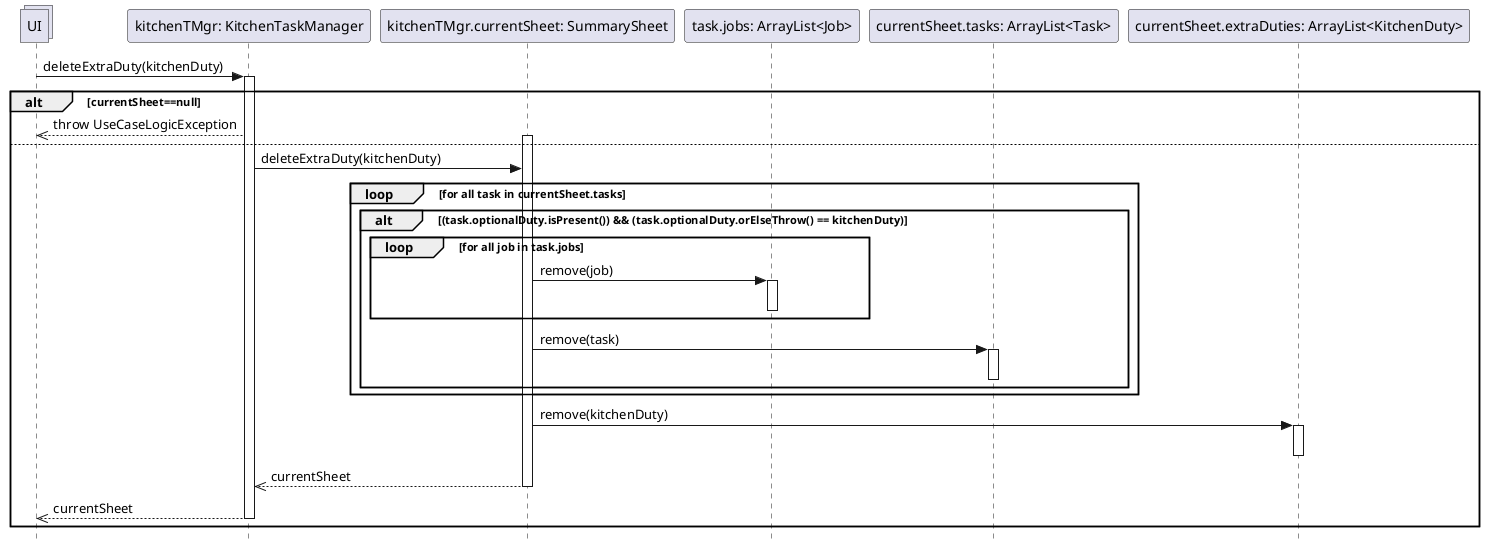 @startuml Operazione 2a.1
skinparam Style strictuml

collections UI

participant "kitchenTMgr: KitchenTaskManager" as ktm
UI -> ktm: deleteExtraDuty(kitchenDuty)
activate ktm

alt currentSheet==null
    UI <<-- ktm: throw UseCaseLogicException
else
    participant "kitchenTMgr.currentSheet: SummarySheet" as ss
    activate ss
    ktm -> ss: deleteExtraDuty(kitchenDuty)

    loop for all task in currentSheet.tasks
        alt (task.optionalDuty.isPresent()) && (task.optionalDuty.orElseThrow() == kitchenDuty)
            loop for all job in task.jobs
                participant "task.jobs: ArrayList<Job>" as j
                ss -> j: remove(job)
                activate j
                deactivate j
            end

            participant "currentSheet.tasks: ArrayList<Task>" as tasks
            ss -> tasks: remove(task)
            activate tasks
            deactivate tasks
        end
    end
    
    participant "currentSheet.extraDuties: ArrayList<KitchenDuty>" as kdList
    ss -> kdList: remove(kitchenDuty)
    activate kdList
    deactivate kdList
    
    ktm <<-- ss: currentSheet
    deactivate ss

    UI <<-- ktm : currentSheet
    deactivate ktm

    
end

@enduml